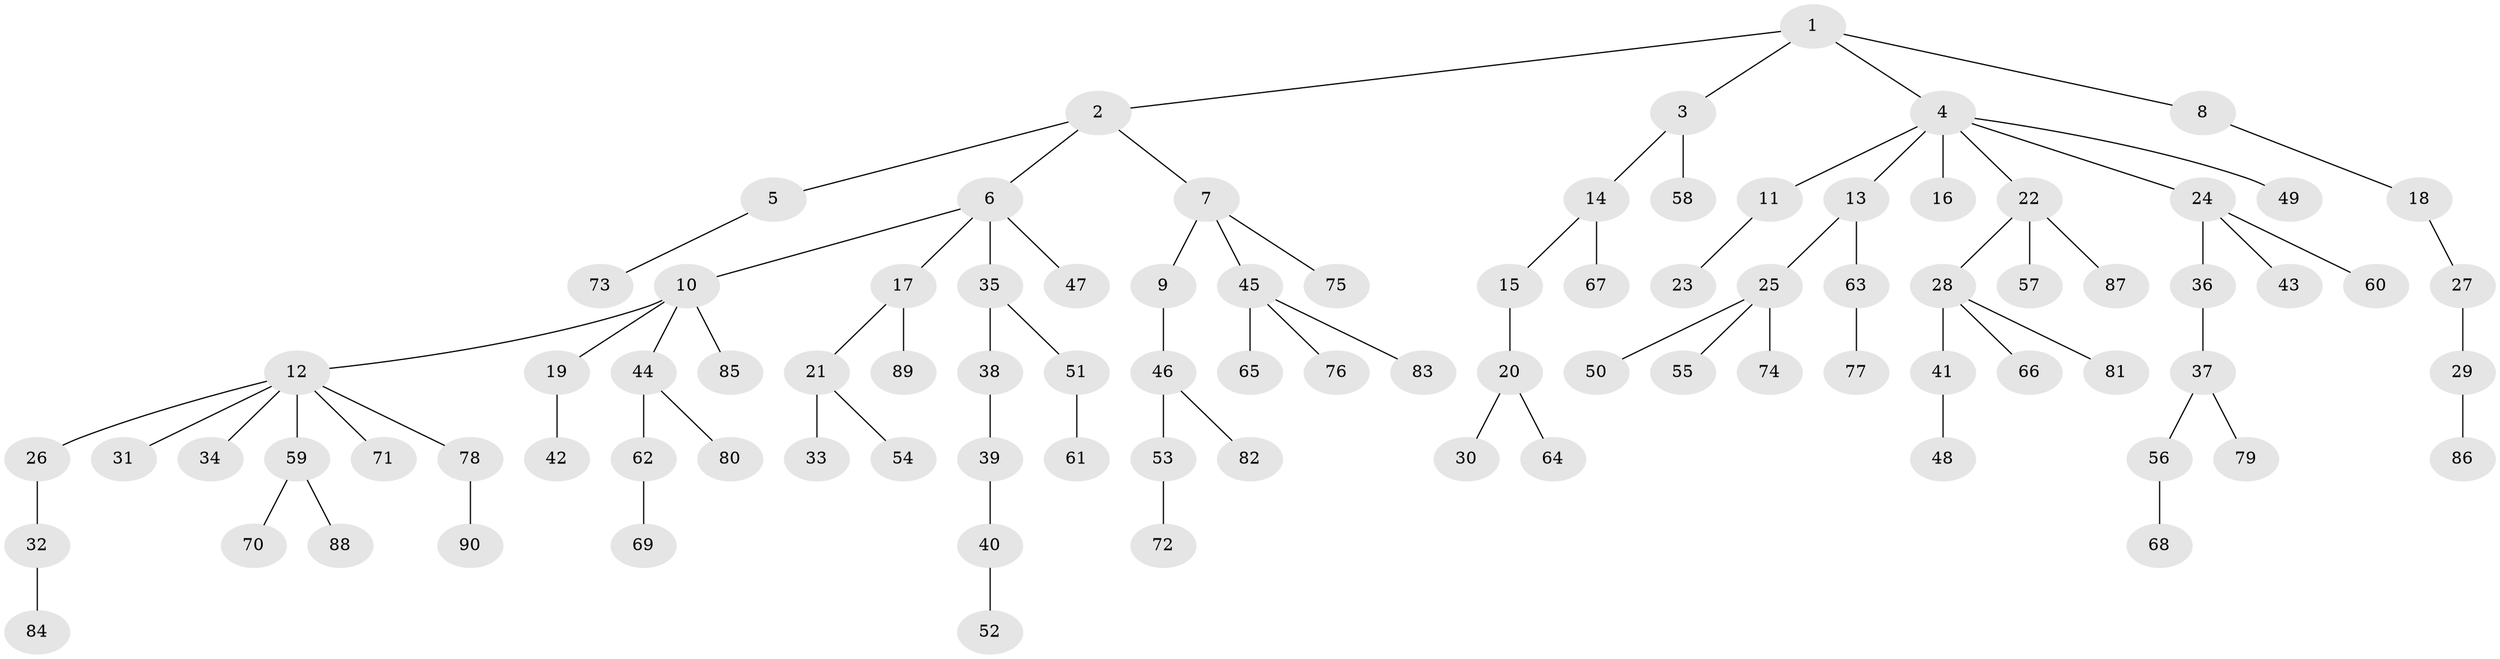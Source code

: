 // coarse degree distribution, {4: 0.078125, 2: 0.296875, 3: 0.140625, 1: 0.453125, 6: 0.03125}
// Generated by graph-tools (version 1.1) at 2025/37/03/04/25 23:37:29]
// undirected, 90 vertices, 89 edges
graph export_dot {
  node [color=gray90,style=filled];
  1;
  2;
  3;
  4;
  5;
  6;
  7;
  8;
  9;
  10;
  11;
  12;
  13;
  14;
  15;
  16;
  17;
  18;
  19;
  20;
  21;
  22;
  23;
  24;
  25;
  26;
  27;
  28;
  29;
  30;
  31;
  32;
  33;
  34;
  35;
  36;
  37;
  38;
  39;
  40;
  41;
  42;
  43;
  44;
  45;
  46;
  47;
  48;
  49;
  50;
  51;
  52;
  53;
  54;
  55;
  56;
  57;
  58;
  59;
  60;
  61;
  62;
  63;
  64;
  65;
  66;
  67;
  68;
  69;
  70;
  71;
  72;
  73;
  74;
  75;
  76;
  77;
  78;
  79;
  80;
  81;
  82;
  83;
  84;
  85;
  86;
  87;
  88;
  89;
  90;
  1 -- 2;
  1 -- 3;
  1 -- 4;
  1 -- 8;
  2 -- 5;
  2 -- 6;
  2 -- 7;
  3 -- 14;
  3 -- 58;
  4 -- 11;
  4 -- 13;
  4 -- 16;
  4 -- 22;
  4 -- 24;
  4 -- 49;
  5 -- 73;
  6 -- 10;
  6 -- 17;
  6 -- 35;
  6 -- 47;
  7 -- 9;
  7 -- 45;
  7 -- 75;
  8 -- 18;
  9 -- 46;
  10 -- 12;
  10 -- 19;
  10 -- 44;
  10 -- 85;
  11 -- 23;
  12 -- 26;
  12 -- 31;
  12 -- 34;
  12 -- 59;
  12 -- 71;
  12 -- 78;
  13 -- 25;
  13 -- 63;
  14 -- 15;
  14 -- 67;
  15 -- 20;
  17 -- 21;
  17 -- 89;
  18 -- 27;
  19 -- 42;
  20 -- 30;
  20 -- 64;
  21 -- 33;
  21 -- 54;
  22 -- 28;
  22 -- 57;
  22 -- 87;
  24 -- 36;
  24 -- 43;
  24 -- 60;
  25 -- 50;
  25 -- 55;
  25 -- 74;
  26 -- 32;
  27 -- 29;
  28 -- 41;
  28 -- 66;
  28 -- 81;
  29 -- 86;
  32 -- 84;
  35 -- 38;
  35 -- 51;
  36 -- 37;
  37 -- 56;
  37 -- 79;
  38 -- 39;
  39 -- 40;
  40 -- 52;
  41 -- 48;
  44 -- 62;
  44 -- 80;
  45 -- 65;
  45 -- 76;
  45 -- 83;
  46 -- 53;
  46 -- 82;
  51 -- 61;
  53 -- 72;
  56 -- 68;
  59 -- 70;
  59 -- 88;
  62 -- 69;
  63 -- 77;
  78 -- 90;
}

